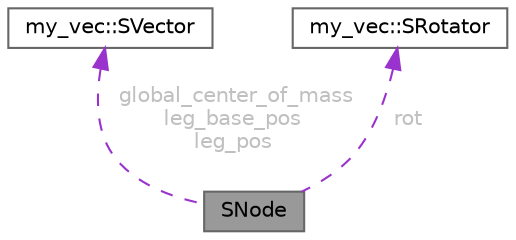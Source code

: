 digraph "SNode"
{
 // LATEX_PDF_SIZE
  bgcolor="transparent";
  edge [fontname=Helvetica,fontsize=10,labelfontname=Helvetica,labelfontsize=10];
  node [fontname=Helvetica,fontsize=10,shape=box,height=0.2,width=0.4];
  Node1 [id="Node000001",label="SNode",height=0.2,width=0.4,color="gray40", fillcolor="grey60", style="filled", fontcolor="black",tooltip="グラフ構造のためのノード(頂点)．旧名 LNODE"];
  Node2 -> Node1 [id="edge1_Node000001_Node000002",dir="back",color="darkorchid3",style="dashed",tooltip=" ",label=" global_center_of_mass\nleg_base_pos\nleg_pos",fontcolor="grey" ];
  Node2 [id="Node000002",label="my_vec::SVector",height=0.2,width=0.4,color="gray40", fillcolor="white", style="filled",URL="$structmy__vec_1_1_s_vector.html",tooltip="ベクトルを表す構造体"];
  Node3 -> Node1 [id="edge2_Node000001_Node000003",dir="back",color="darkorchid3",style="dashed",tooltip=" ",label=" rot",fontcolor="grey" ];
  Node3 [id="Node000003",label="my_vec::SRotator",height=0.2,width=0.4,color="gray40", fillcolor="white", style="filled",URL="$structmy__vec_1_1_s_rotator.html",tooltip="回転を表す構造体．XYZオイラー角"];
}
